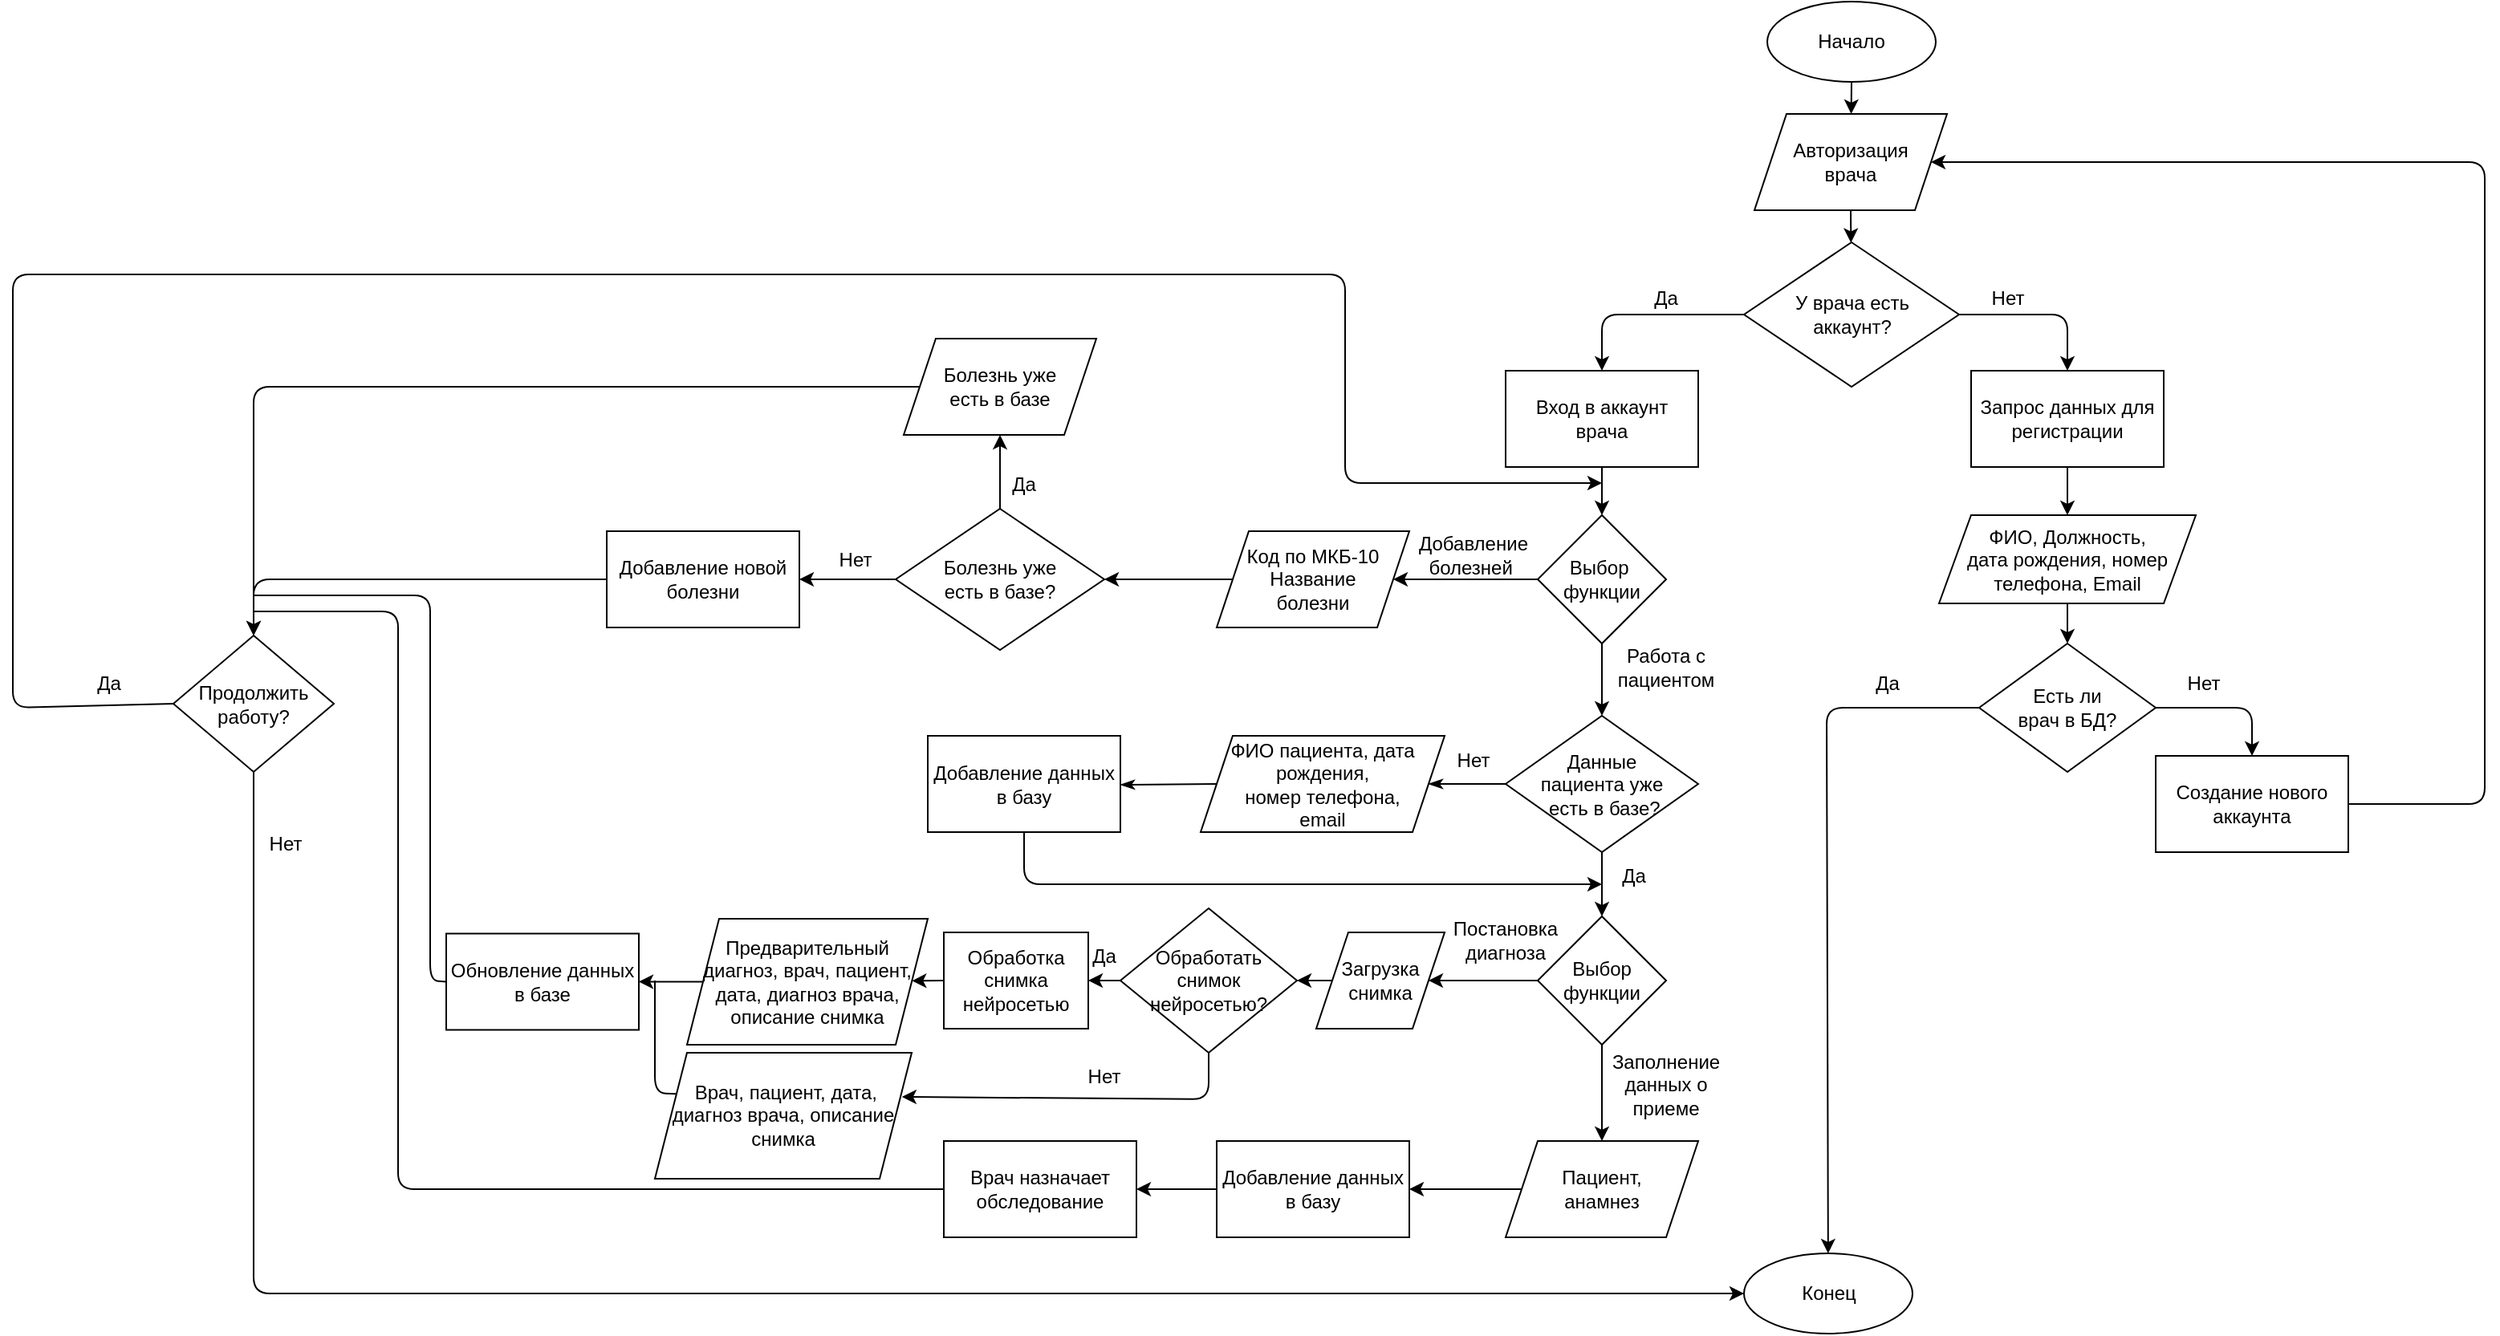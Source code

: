 <mxfile>
    <diagram id="9AstlQH7zU4F_Ka0oPup" name="Page-1">
        <mxGraphModel dx="1905" dy="601" grid="1" gridSize="10" guides="1" tooltips="1" connect="1" arrows="1" fold="1" page="1" pageScale="1" pageWidth="850" pageHeight="1100" math="0" shadow="0">
            <root>
                <mxCell id="0"/>
                <mxCell id="1" parent="0"/>
                <mxCell id="23" style="edgeStyle=none;html=1;exitX=0.5;exitY=1;exitDx=0;exitDy=0;" parent="1" source="2" target="22" edge="1">
                    <mxGeometry relative="1" as="geometry"/>
                </mxCell>
                <mxCell id="2" value="Начало" style="ellipse;whiteSpace=wrap;html=1;" parent="1" vertex="1">
                    <mxGeometry x="373" y="10" width="105" height="50" as="geometry"/>
                </mxCell>
                <mxCell id="25" style="edgeStyle=none;html=1;exitX=0.5;exitY=1;exitDx=0;exitDy=0;" parent="1" source="22" target="24" edge="1">
                    <mxGeometry relative="1" as="geometry"/>
                </mxCell>
                <mxCell id="22" value="Авторизация &lt;br&gt;врача" style="shape=parallelogram;perimeter=parallelogramPerimeter;whiteSpace=wrap;html=1;fixedSize=1;" parent="1" vertex="1">
                    <mxGeometry x="365" y="80" width="120" height="60" as="geometry"/>
                </mxCell>
                <mxCell id="24" value="У врача есть&lt;br&gt;аккаунт?" style="rhombus;whiteSpace=wrap;html=1;" parent="1" vertex="1">
                    <mxGeometry x="358.5" y="160" width="134" height="90" as="geometry"/>
                </mxCell>
                <mxCell id="27" value="" style="endArrow=classic;html=1;exitX=1;exitY=0.5;exitDx=0;exitDy=0;entryX=0.5;entryY=0;entryDx=0;entryDy=0;" parent="1" source="24" edge="1">
                    <mxGeometry width="50" height="50" relative="1" as="geometry">
                        <mxPoint x="560" y="140" as="sourcePoint"/>
                        <mxPoint x="560" y="240" as="targetPoint"/>
                        <Array as="points">
                            <mxPoint x="560" y="205"/>
                        </Array>
                    </mxGeometry>
                </mxCell>
                <mxCell id="28" value="Нет" style="text;html=1;strokeColor=none;fillColor=none;align=center;verticalAlign=middle;whiteSpace=wrap;rounded=0;" parent="1" vertex="1">
                    <mxGeometry x="492.5" y="180" width="60" height="30" as="geometry"/>
                </mxCell>
                <mxCell id="31" style="edgeStyle=none;html=1;exitX=0.5;exitY=1;exitDx=0;exitDy=0;" parent="1" source="29" target="30" edge="1">
                    <mxGeometry relative="1" as="geometry"/>
                </mxCell>
                <mxCell id="29" value="Запрос данных для регистрации" style="rounded=0;whiteSpace=wrap;html=1;" parent="1" vertex="1">
                    <mxGeometry x="500" y="240" width="120" height="60" as="geometry"/>
                </mxCell>
                <mxCell id="33" style="edgeStyle=none;html=1;exitX=0.5;exitY=1;exitDx=0;exitDy=0;entryX=0.5;entryY=0;entryDx=0;entryDy=0;" parent="1" source="30" target="32" edge="1">
                    <mxGeometry relative="1" as="geometry"/>
                </mxCell>
                <mxCell id="30" value="ФИО, Должность, &lt;br&gt;дата рождения, номер телефона, Email" style="shape=parallelogram;perimeter=parallelogramPerimeter;whiteSpace=wrap;html=1;fixedSize=1;" parent="1" vertex="1">
                    <mxGeometry x="480" y="330" width="160" height="55" as="geometry"/>
                </mxCell>
                <mxCell id="35" style="edgeStyle=none;html=1;exitX=1;exitY=0.5;exitDx=0;exitDy=0;entryX=0.5;entryY=0;entryDx=0;entryDy=0;" parent="1" source="32" target="34" edge="1">
                    <mxGeometry relative="1" as="geometry">
                        <mxPoint x="700" y="450.353" as="targetPoint"/>
                        <Array as="points">
                            <mxPoint x="675" y="450"/>
                        </Array>
                    </mxGeometry>
                </mxCell>
                <mxCell id="32" value="Есть ли &lt;br&gt;врач в БД?" style="rhombus;whiteSpace=wrap;html=1;" parent="1" vertex="1">
                    <mxGeometry x="505" y="410" width="110" height="80" as="geometry"/>
                </mxCell>
                <mxCell id="34" value="Создание нового аккаунта" style="rounded=0;whiteSpace=wrap;html=1;" parent="1" vertex="1">
                    <mxGeometry x="615" y="480" width="120" height="60" as="geometry"/>
                </mxCell>
                <mxCell id="36" value="Да" style="text;html=1;strokeColor=none;fillColor=none;align=center;verticalAlign=middle;whiteSpace=wrap;rounded=0;" parent="1" vertex="1">
                    <mxGeometry x="418" y="420" width="60" height="30" as="geometry"/>
                </mxCell>
                <mxCell id="37" value="" style="endArrow=classic;html=1;exitX=1;exitY=0.5;exitDx=0;exitDy=0;entryX=1;entryY=0.5;entryDx=0;entryDy=0;" parent="1" source="34" target="22" edge="1">
                    <mxGeometry width="50" height="50" relative="1" as="geometry">
                        <mxPoint x="790" y="440" as="sourcePoint"/>
                        <mxPoint x="820" y="100" as="targetPoint"/>
                        <Array as="points">
                            <mxPoint x="820" y="510"/>
                            <mxPoint x="820" y="110"/>
                        </Array>
                    </mxGeometry>
                </mxCell>
                <mxCell id="38" value="Конец" style="ellipse;whiteSpace=wrap;html=1;" parent="1" vertex="1">
                    <mxGeometry x="358.5" y="790" width="105" height="50" as="geometry"/>
                </mxCell>
                <mxCell id="39" value="" style="endArrow=classic;html=1;exitX=0;exitY=0.5;exitDx=0;exitDy=0;" parent="1" source="32" target="38" edge="1">
                    <mxGeometry width="50" height="50" relative="1" as="geometry">
                        <mxPoint x="300" y="460" as="sourcePoint"/>
                        <mxPoint x="350" y="410" as="targetPoint"/>
                        <Array as="points">
                            <mxPoint x="410" y="450"/>
                        </Array>
                    </mxGeometry>
                </mxCell>
                <mxCell id="40" value="Нет" style="text;html=1;strokeColor=none;fillColor=none;align=center;verticalAlign=middle;whiteSpace=wrap;rounded=0;" parent="1" vertex="1">
                    <mxGeometry x="615" y="420" width="60" height="30" as="geometry"/>
                </mxCell>
                <mxCell id="45" style="edgeStyle=none;html=1;exitX=0.5;exitY=1;exitDx=0;exitDy=0;" parent="1" source="41" target="44" edge="1">
                    <mxGeometry relative="1" as="geometry"/>
                </mxCell>
                <mxCell id="41" value="Вход в аккаунт&lt;br style=&quot;border-color: var(--border-color);&quot;&gt;врача" style="rounded=0;whiteSpace=wrap;html=1;" parent="1" vertex="1">
                    <mxGeometry x="210" y="240" width="120" height="60" as="geometry"/>
                </mxCell>
                <mxCell id="42" value="" style="endArrow=classic;html=1;exitX=0;exitY=0.5;exitDx=0;exitDy=0;" parent="1" source="24" target="41" edge="1">
                    <mxGeometry width="50" height="50" relative="1" as="geometry">
                        <mxPoint x="310" y="340" as="sourcePoint"/>
                        <mxPoint x="360" y="290" as="targetPoint"/>
                        <Array as="points">
                            <mxPoint x="270" y="205"/>
                        </Array>
                    </mxGeometry>
                </mxCell>
                <mxCell id="43" value="Да" style="text;html=1;strokeColor=none;fillColor=none;align=center;verticalAlign=middle;whiteSpace=wrap;rounded=0;" parent="1" vertex="1">
                    <mxGeometry x="280" y="180" width="60" height="30" as="geometry"/>
                </mxCell>
                <mxCell id="47" style="edgeStyle=none;html=1;exitX=0.5;exitY=1;exitDx=0;exitDy=0;" parent="1" source="44" target="46" edge="1">
                    <mxGeometry relative="1" as="geometry"/>
                </mxCell>
                <mxCell id="50" style="edgeStyle=none;html=1;exitX=0;exitY=0.5;exitDx=0;exitDy=0;entryX=1;entryY=0.5;entryDx=0;entryDy=0;" parent="1" source="44" target="49" edge="1">
                    <mxGeometry relative="1" as="geometry"/>
                </mxCell>
                <mxCell id="44" value="Выбор&amp;nbsp;&lt;br&gt;функции" style="rhombus;whiteSpace=wrap;html=1;" parent="1" vertex="1">
                    <mxGeometry x="230" y="330" width="80" height="80" as="geometry"/>
                </mxCell>
                <mxCell id="69" style="edgeStyle=none;html=1;exitX=0.5;exitY=1;exitDx=0;exitDy=0;" parent="1" source="46" target="68" edge="1">
                    <mxGeometry relative="1" as="geometry"/>
                </mxCell>
                <mxCell id="93" style="edgeStyle=none;html=1;exitX=0;exitY=0.5;exitDx=0;exitDy=0;entryX=1;entryY=0.5;entryDx=0;entryDy=0;strokeColor=default;endArrow=classicThin;endFill=1;" parent="1" source="46" target="92" edge="1">
                    <mxGeometry relative="1" as="geometry"/>
                </mxCell>
                <mxCell id="46" value="Данные &lt;br&gt;пациента уже&lt;br&gt;&amp;nbsp;есть в базе?" style="rhombus;whiteSpace=wrap;html=1;" parent="1" vertex="1">
                    <mxGeometry x="210" y="455" width="120" height="85" as="geometry"/>
                </mxCell>
                <mxCell id="48" value="Работа с пациентом" style="text;html=1;strokeColor=none;fillColor=none;align=center;verticalAlign=middle;whiteSpace=wrap;rounded=0;" parent="1" vertex="1">
                    <mxGeometry x="280" y="410" width="60" height="30" as="geometry"/>
                </mxCell>
                <mxCell id="53" style="edgeStyle=none;html=1;exitX=0;exitY=0.5;exitDx=0;exitDy=0;" parent="1" source="49" target="52" edge="1">
                    <mxGeometry relative="1" as="geometry"/>
                </mxCell>
                <mxCell id="49" value="Код по МКБ-10&lt;br&gt;Название &lt;br&gt;болезни" style="shape=parallelogram;perimeter=parallelogramPerimeter;whiteSpace=wrap;html=1;fixedSize=1;" parent="1" vertex="1">
                    <mxGeometry x="30" y="340" width="120" height="60" as="geometry"/>
                </mxCell>
                <mxCell id="51" value="Добавление болезней&amp;nbsp;" style="text;html=1;strokeColor=none;fillColor=none;align=center;verticalAlign=middle;whiteSpace=wrap;rounded=0;" parent="1" vertex="1">
                    <mxGeometry x="160" y="340" width="60" height="30" as="geometry"/>
                </mxCell>
                <mxCell id="55" style="edgeStyle=none;html=1;exitX=0.5;exitY=0;exitDx=0;exitDy=0;entryX=0.5;entryY=1;entryDx=0;entryDy=0;" parent="1" source="52" target="54" edge="1">
                    <mxGeometry relative="1" as="geometry"/>
                </mxCell>
                <mxCell id="58" style="edgeStyle=none;html=1;exitX=0;exitY=0.5;exitDx=0;exitDy=0;" parent="1" source="52" target="57" edge="1">
                    <mxGeometry relative="1" as="geometry"/>
                </mxCell>
                <mxCell id="52" value="Болезнь уже&lt;br&gt;есть в базе?" style="rhombus;whiteSpace=wrap;html=1;" parent="1" vertex="1">
                    <mxGeometry x="-170" y="326" width="130" height="88" as="geometry"/>
                </mxCell>
                <mxCell id="54" value="Болезнь уже &lt;br&gt;есть в базе" style="shape=parallelogram;perimeter=parallelogramPerimeter;whiteSpace=wrap;html=1;fixedSize=1;" parent="1" vertex="1">
                    <mxGeometry x="-165" y="220" width="120" height="60" as="geometry"/>
                </mxCell>
                <mxCell id="56" value="Да" style="text;html=1;strokeColor=none;fillColor=none;align=center;verticalAlign=middle;whiteSpace=wrap;rounded=0;" parent="1" vertex="1">
                    <mxGeometry x="-120" y="296" width="60" height="30" as="geometry"/>
                </mxCell>
                <mxCell id="61" style="edgeStyle=none;html=1;exitX=0;exitY=0.5;exitDx=0;exitDy=0;entryX=0.5;entryY=0;entryDx=0;entryDy=0;" parent="1" source="57" target="60" edge="1">
                    <mxGeometry relative="1" as="geometry">
                        <mxPoint x="-570.0" y="370.353" as="targetPoint"/>
                        <Array as="points">
                            <mxPoint x="-570" y="370"/>
                        </Array>
                    </mxGeometry>
                </mxCell>
                <mxCell id="57" value="Добавление новой болезни" style="rounded=0;whiteSpace=wrap;html=1;" parent="1" vertex="1">
                    <mxGeometry x="-350" y="340" width="120" height="60" as="geometry"/>
                </mxCell>
                <mxCell id="59" value="Нет" style="text;html=1;strokeColor=none;fillColor=none;align=center;verticalAlign=middle;whiteSpace=wrap;rounded=0;" parent="1" vertex="1">
                    <mxGeometry x="-225" y="342.5" width="60" height="30" as="geometry"/>
                </mxCell>
                <mxCell id="60" value="Продолжить работу?" style="rhombus;whiteSpace=wrap;html=1;" parent="1" vertex="1">
                    <mxGeometry x="-620" y="405" width="100" height="85" as="geometry"/>
                </mxCell>
                <mxCell id="63" value="" style="endArrow=classic;html=1;exitX=0;exitY=0.5;exitDx=0;exitDy=0;entryX=0.5;entryY=0;entryDx=0;entryDy=0;" parent="1" source="54" target="60" edge="1">
                    <mxGeometry width="50" height="50" relative="1" as="geometry">
                        <mxPoint x="-560" y="270" as="sourcePoint"/>
                        <mxPoint x="-570" y="250" as="targetPoint"/>
                        <Array as="points">
                            <mxPoint x="-570" y="250"/>
                        </Array>
                    </mxGeometry>
                </mxCell>
                <mxCell id="64" value="" style="endArrow=classic;html=1;exitX=0;exitY=0.5;exitDx=0;exitDy=0;" parent="1" source="60" edge="1">
                    <mxGeometry width="50" height="50" relative="1" as="geometry">
                        <mxPoint x="-720" y="310" as="sourcePoint"/>
                        <mxPoint x="270" y="310" as="targetPoint"/>
                        <Array as="points">
                            <mxPoint x="-720" y="450"/>
                            <mxPoint x="-720" y="180"/>
                            <mxPoint x="110" y="180"/>
                            <mxPoint x="110" y="310"/>
                        </Array>
                    </mxGeometry>
                </mxCell>
                <mxCell id="65" value="Да" style="text;html=1;strokeColor=none;fillColor=none;align=center;verticalAlign=middle;whiteSpace=wrap;rounded=0;" parent="1" vertex="1">
                    <mxGeometry x="-690" y="420" width="60" height="30" as="geometry"/>
                </mxCell>
                <mxCell id="66" value="" style="endArrow=classic;html=1;exitX=0.5;exitY=1;exitDx=0;exitDy=0;entryX=0;entryY=0.5;entryDx=0;entryDy=0;" parent="1" source="60" target="38" edge="1">
                    <mxGeometry width="50" height="50" relative="1" as="geometry">
                        <mxPoint x="-300" y="780" as="sourcePoint"/>
                        <mxPoint x="-570" y="650" as="targetPoint"/>
                        <Array as="points">
                            <mxPoint x="-570" y="815"/>
                        </Array>
                    </mxGeometry>
                </mxCell>
                <mxCell id="67" value="Нет" style="text;html=1;strokeColor=none;fillColor=none;align=center;verticalAlign=middle;whiteSpace=wrap;rounded=0;" parent="1" vertex="1">
                    <mxGeometry x="-580" y="520" width="60" height="30" as="geometry"/>
                </mxCell>
                <mxCell id="72" style="edgeStyle=none;html=1;exitX=0.5;exitY=1;exitDx=0;exitDy=0;entryX=0.5;entryY=0;entryDx=0;entryDy=0;" parent="1" source="68" target="71" edge="1">
                    <mxGeometry relative="1" as="geometry"/>
                </mxCell>
                <mxCell id="82" style="edgeStyle=none;html=1;exitX=0;exitY=0.5;exitDx=0;exitDy=0;entryX=1;entryY=0.5;entryDx=0;entryDy=0;" parent="1" source="68" target="81" edge="1">
                    <mxGeometry relative="1" as="geometry"/>
                </mxCell>
                <mxCell id="68" value="Выбор функции" style="rhombus;whiteSpace=wrap;html=1;" parent="1" vertex="1">
                    <mxGeometry x="230" y="580" width="80" height="80" as="geometry"/>
                </mxCell>
                <mxCell id="70" value="Да" style="text;html=1;strokeColor=none;fillColor=none;align=center;verticalAlign=middle;whiteSpace=wrap;rounded=0;" parent="1" vertex="1">
                    <mxGeometry x="260" y="540" width="60" height="30" as="geometry"/>
                </mxCell>
                <mxCell id="77" style="edgeStyle=none;html=1;exitX=0;exitY=0.5;exitDx=0;exitDy=0;entryX=1;entryY=0.5;entryDx=0;entryDy=0;" parent="1" source="71" target="76" edge="1">
                    <mxGeometry relative="1" as="geometry"/>
                </mxCell>
                <mxCell id="71" value="Пациент,&lt;br&gt;анамнез" style="shape=parallelogram;perimeter=parallelogramPerimeter;whiteSpace=wrap;html=1;fixedSize=1;" parent="1" vertex="1">
                    <mxGeometry x="210" y="720" width="120" height="60" as="geometry"/>
                </mxCell>
                <mxCell id="73" value="Заполнение данных о приеме" style="text;html=1;strokeColor=none;fillColor=none;align=center;verticalAlign=middle;whiteSpace=wrap;rounded=0;" parent="1" vertex="1">
                    <mxGeometry x="280" y="670" width="60" height="30" as="geometry"/>
                </mxCell>
                <mxCell id="79" style="edgeStyle=none;html=1;exitX=0;exitY=0.5;exitDx=0;exitDy=0;" parent="1" source="76" target="78" edge="1">
                    <mxGeometry relative="1" as="geometry"/>
                </mxCell>
                <mxCell id="76" value="Добавление данных в базу" style="rounded=0;whiteSpace=wrap;html=1;" parent="1" vertex="1">
                    <mxGeometry x="30" y="720" width="120" height="60" as="geometry"/>
                </mxCell>
                <mxCell id="78" value="Врач назначает обследование" style="rounded=0;whiteSpace=wrap;html=1;" parent="1" vertex="1">
                    <mxGeometry x="-140" y="720" width="120" height="60" as="geometry"/>
                </mxCell>
                <mxCell id="80" value="" style="endArrow=none;html=1;exitX=0;exitY=0.5;exitDx=0;exitDy=0;endFill=0;" parent="1" source="78" edge="1">
                    <mxGeometry width="50" height="50" relative="1" as="geometry">
                        <mxPoint x="-270" y="660" as="sourcePoint"/>
                        <mxPoint x="-570" y="390" as="targetPoint"/>
                        <Array as="points">
                            <mxPoint x="-480" y="750"/>
                            <mxPoint x="-480" y="390"/>
                        </Array>
                    </mxGeometry>
                </mxCell>
                <mxCell id="99" style="edgeStyle=none;html=1;exitX=0;exitY=0.5;exitDx=0;exitDy=0;" edge="1" parent="1" source="81" target="98">
                    <mxGeometry relative="1" as="geometry"/>
                </mxCell>
                <mxCell id="81" value="Загрузка&lt;br&gt;снимка" style="shape=parallelogram;perimeter=parallelogramPerimeter;whiteSpace=wrap;html=1;fixedSize=1;" parent="1" vertex="1">
                    <mxGeometry x="92" y="590" width="80" height="60" as="geometry"/>
                </mxCell>
                <mxCell id="83" value="Постановка диагноза" style="text;html=1;strokeColor=none;fillColor=none;align=center;verticalAlign=middle;whiteSpace=wrap;rounded=0;" parent="1" vertex="1">
                    <mxGeometry x="180" y="580" width="60" height="30" as="geometry"/>
                </mxCell>
                <mxCell id="88" style="edgeStyle=none;html=1;exitX=0;exitY=0.5;exitDx=0;exitDy=0;" parent="1" source="85" target="87" edge="1">
                    <mxGeometry relative="1" as="geometry"/>
                </mxCell>
                <mxCell id="85" value="Обработка&lt;br&gt;снимка нейросетью" style="rounded=0;whiteSpace=wrap;html=1;" parent="1" vertex="1">
                    <mxGeometry x="-140" y="590" width="90" height="60" as="geometry"/>
                </mxCell>
                <mxCell id="90" style="edgeStyle=none;html=1;exitX=0;exitY=0.5;exitDx=0;exitDy=0;entryX=1;entryY=0.5;entryDx=0;entryDy=0;" parent="1" source="87" target="89" edge="1">
                    <mxGeometry relative="1" as="geometry"/>
                </mxCell>
                <mxCell id="87" value="Предварительный&lt;br&gt;диагноз, врач, пациент, дата, диагноз врача, описание снимка" style="shape=parallelogram;perimeter=parallelogramPerimeter;whiteSpace=wrap;html=1;fixedSize=1;" parent="1" vertex="1">
                    <mxGeometry x="-300" y="581.5" width="150" height="78.5" as="geometry"/>
                </mxCell>
                <mxCell id="89" value="Обновление данных в базе" style="rounded=0;whiteSpace=wrap;html=1;" parent="1" vertex="1">
                    <mxGeometry x="-450" y="590.75" width="120" height="60" as="geometry"/>
                </mxCell>
                <mxCell id="95" style="edgeStyle=none;html=1;exitX=0;exitY=0.5;exitDx=0;exitDy=0;strokeColor=default;endArrow=classicThin;endFill=1;" parent="1" source="92" edge="1">
                    <mxGeometry relative="1" as="geometry">
                        <mxPoint x="-30" y="498" as="targetPoint"/>
                    </mxGeometry>
                </mxCell>
                <mxCell id="92" value="ФИО пациента,&amp;nbsp;дата рождения,&lt;br&gt;номер телефона,&lt;br&gt;email" style="shape=parallelogram;perimeter=parallelogramPerimeter;whiteSpace=wrap;html=1;fixedSize=1;" parent="1" vertex="1">
                    <mxGeometry x="20" y="467.5" width="152" height="60" as="geometry"/>
                </mxCell>
                <mxCell id="94" value="Добавление данных в базу" style="rounded=0;whiteSpace=wrap;html=1;" parent="1" vertex="1">
                    <mxGeometry x="-150" y="467.5" width="120" height="60" as="geometry"/>
                </mxCell>
                <mxCell id="96" value="" style="endArrow=classic;html=1;strokeColor=default;exitX=0.5;exitY=1;exitDx=0;exitDy=0;endFill=1;" parent="1" source="94" edge="1">
                    <mxGeometry width="50" height="50" relative="1" as="geometry">
                        <mxPoint x="-40" y="570" as="sourcePoint"/>
                        <mxPoint x="270" y="560" as="targetPoint"/>
                        <Array as="points">
                            <mxPoint x="-90" y="560"/>
                        </Array>
                    </mxGeometry>
                </mxCell>
                <mxCell id="97" value="Нет" style="text;html=1;strokeColor=none;fillColor=none;align=center;verticalAlign=middle;whiteSpace=wrap;rounded=0;" parent="1" vertex="1">
                    <mxGeometry x="160" y="467.5" width="60" height="30" as="geometry"/>
                </mxCell>
                <mxCell id="100" style="edgeStyle=none;html=1;exitX=0;exitY=0.5;exitDx=0;exitDy=0;entryX=1;entryY=0.5;entryDx=0;entryDy=0;" edge="1" parent="1" source="98" target="85">
                    <mxGeometry relative="1" as="geometry"/>
                </mxCell>
                <mxCell id="98" value="Обработать&lt;br&gt;снимок&lt;br&gt;нейросетью?" style="rhombus;whiteSpace=wrap;html=1;" vertex="1" parent="1">
                    <mxGeometry x="-30" y="575" width="110" height="90" as="geometry"/>
                </mxCell>
                <mxCell id="101" value="Да" style="text;html=1;strokeColor=none;fillColor=none;align=center;verticalAlign=middle;whiteSpace=wrap;rounded=0;" vertex="1" parent="1">
                    <mxGeometry x="-70" y="590" width="60" height="30" as="geometry"/>
                </mxCell>
                <mxCell id="102" value="&amp;nbsp;Врач, пациент, дата, диагноз врача, описание снимка" style="shape=parallelogram;perimeter=parallelogramPerimeter;whiteSpace=wrap;html=1;fixedSize=1;" vertex="1" parent="1">
                    <mxGeometry x="-320" y="665" width="160" height="78.5" as="geometry"/>
                </mxCell>
                <mxCell id="103" value="" style="endArrow=classic;html=1;exitX=0.5;exitY=1;exitDx=0;exitDy=0;entryX=0.962;entryY=0.35;entryDx=0;entryDy=0;entryPerimeter=0;" edge="1" parent="1" source="98" target="102">
                    <mxGeometry width="50" height="50" relative="1" as="geometry">
                        <mxPoint x="-180" y="720" as="sourcePoint"/>
                        <mxPoint x="-190" y="690" as="targetPoint"/>
                        <Array as="points">
                            <mxPoint x="25" y="694"/>
                        </Array>
                    </mxGeometry>
                </mxCell>
                <mxCell id="104" value="Нет" style="text;html=1;strokeColor=none;fillColor=none;align=center;verticalAlign=middle;whiteSpace=wrap;rounded=0;" vertex="1" parent="1">
                    <mxGeometry x="-70" y="665" width="60" height="30" as="geometry"/>
                </mxCell>
                <mxCell id="105" value="" style="endArrow=none;html=1;exitX=0;exitY=0.5;exitDx=0;exitDy=0;endFill=0;" edge="1" parent="1" source="89">
                    <mxGeometry width="50" height="50" relative="1" as="geometry">
                        <mxPoint x="-370" y="510" as="sourcePoint"/>
                        <mxPoint x="-570" y="380" as="targetPoint"/>
                        <Array as="points">
                            <mxPoint x="-460" y="620"/>
                            <mxPoint x="-460" y="380"/>
                        </Array>
                    </mxGeometry>
                </mxCell>
                <mxCell id="109" value="" style="endArrow=none;html=1;exitX=0.082;exitY=0.327;exitDx=0;exitDy=0;exitPerimeter=0;endFill=0;" edge="1" parent="1" source="102">
                    <mxGeometry width="50" height="50" relative="1" as="geometry">
                        <mxPoint x="-350" y="690" as="sourcePoint"/>
                        <mxPoint x="-320" y="620" as="targetPoint"/>
                        <Array as="points">
                            <mxPoint x="-320" y="690"/>
                        </Array>
                    </mxGeometry>
                </mxCell>
            </root>
        </mxGraphModel>
    </diagram>
</mxfile>